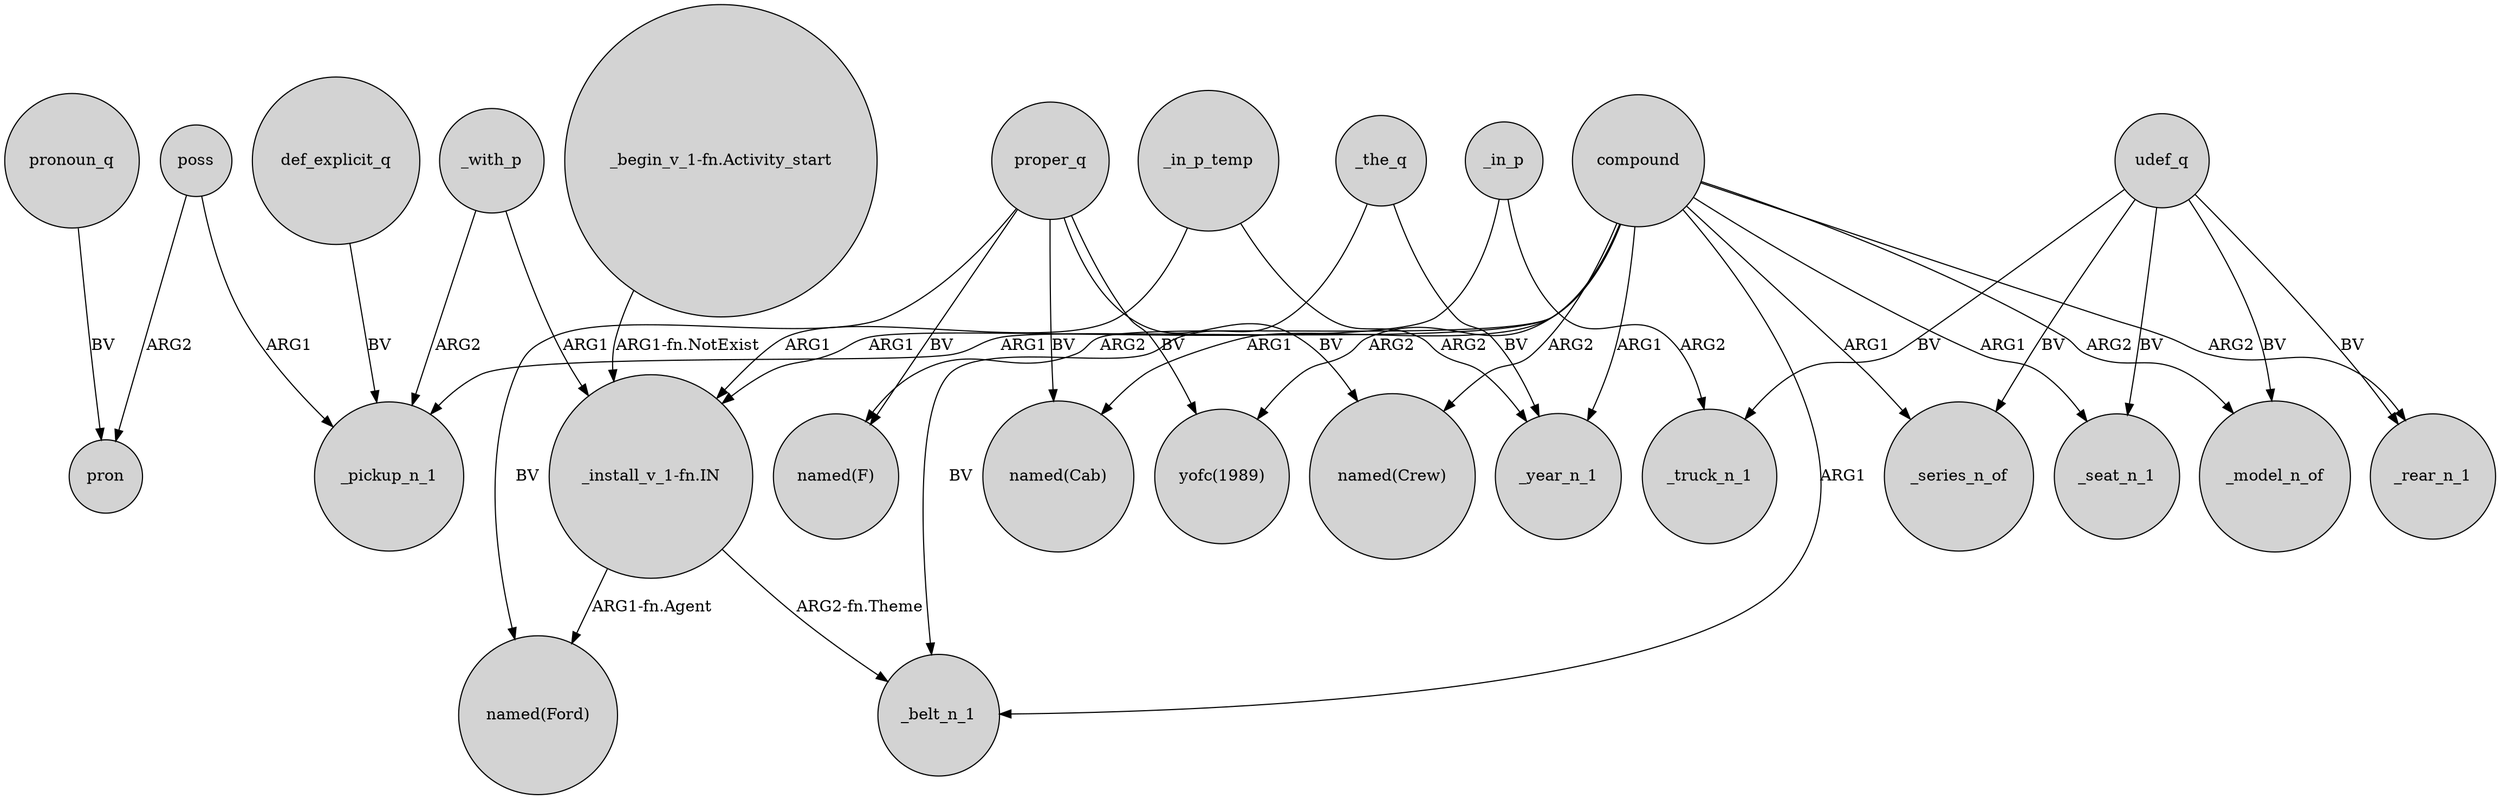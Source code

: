 digraph {
	node [shape=circle style=filled]
	def_explicit_q -> _pickup_n_1 [label=BV]
	poss -> _pickup_n_1 [label=ARG1]
	compound -> "named(Cab)" [label=ARG1]
	_in_p -> "_install_v_1-fn.IN" [label=ARG1]
	compound -> _series_n_of [label=ARG1]
	poss -> pron [label=ARG2]
	udef_q -> _rear_n_1 [label=BV]
	proper_q -> "named(F)" [label=BV]
	_in_p -> _truck_n_1 [label=ARG2]
	"_install_v_1-fn.IN" -> _belt_n_1 [label="ARG2-fn.Theme"]
	compound -> "named(F)" [label=ARG2]
	compound -> _seat_n_1 [label=ARG1]
	"_install_v_1-fn.IN" -> "named(Ford)" [label="ARG1-fn.Agent"]
	compound -> _rear_n_1 [label=ARG2]
	compound -> "named(Crew)" [label=ARG2]
	proper_q -> "yofc(1989)" [label=BV]
	_in_p_temp -> "_install_v_1-fn.IN" [label=ARG1]
	_in_p_temp -> _year_n_1 [label=ARG2]
	pronoun_q -> pron [label=BV]
	udef_q -> _truck_n_1 [label=BV]
	udef_q -> _series_n_of [label=BV]
	proper_q -> "named(Cab)" [label=BV]
	"_begin_v_1-fn.Activity_start" -> "_install_v_1-fn.IN" [label="ARG1-fn.NotExist"]
	_with_p -> _pickup_n_1 [label=ARG2]
	compound -> _belt_n_1 [label=ARG1]
	proper_q -> "named(Ford)" [label=BV]
	proper_q -> "named(Crew)" [label=BV]
	_the_q -> _year_n_1 [label=BV]
	_with_p -> "_install_v_1-fn.IN" [label=ARG1]
	udef_q -> _seat_n_1 [label=BV]
	_the_q -> _belt_n_1 [label=BV]
	udef_q -> _model_n_of [label=BV]
	compound -> "yofc(1989)" [label=ARG2]
	compound -> _year_n_1 [label=ARG1]
	compound -> _model_n_of [label=ARG2]
	compound -> _pickup_n_1 [label=ARG1]
}
